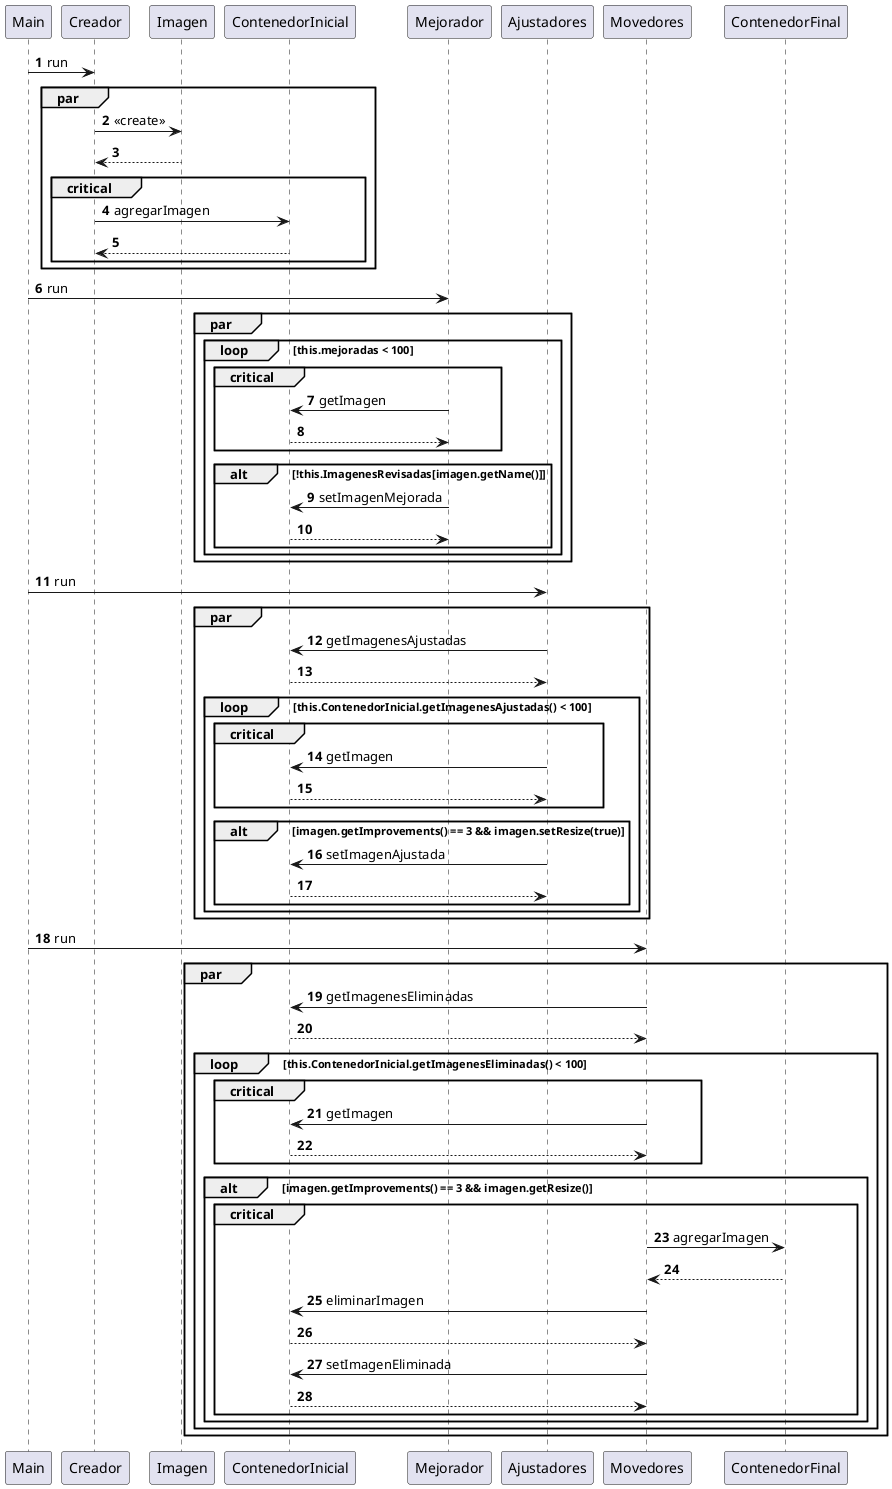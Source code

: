@startuml
'https://plantuml.com/sequence-diagram
'Diagrama de secuencia, se puede renderizar instalando el plugin PlantUML de IntelliJ

autonumber

Main -> Creador: run
par
Creador -> Imagen: <<create>>
Creador  <-- Imagen


critical
Creador -> ContenedorInicial : agregarImagen
Creador <-- ContenedorInicial
end critical

end par

Main -> Mejorador : run

par



loop this.mejoradas < 100
critical

Mejorador -> ContenedorInicial : getImagen

ContenedorInicial --> Mejorador

end critical

alt !this.ImagenesRevisadas[imagen.getName()]
Mejorador -> ContenedorInicial :setImagenMejorada
ContenedorInicial --> Mejorador

end alt
end loop

end par

Main -> Ajustadores : run
par
Ajustadores -> ContenedorInicial : getImagenesAjustadas
ContenedorInicial --> Ajustadores

loop this.ContenedorInicial.getImagenesAjustadas() < 100

critical

Ajustadores -> ContenedorInicial : getImagen
ContenedorInicial --> Ajustadores
end critical

alt imagen.getImprovements() == 3 && imagen.setResize(true)
Ajustadores  -> ContenedorInicial: setImagenAjustada
ContenedorInicial --> Ajustadores
end alt


end loop


end par

Main -> Movedores : run
par
Movedores -> ContenedorInicial: getImagenesEliminadas
ContenedorInicial --> Movedores

loop this.ContenedorInicial.getImagenesEliminadas() < 100

critical
Movedores -> ContenedorInicial : getImagen
ContenedorInicial --> Movedores
end critical

alt imagen.getImprovements() == 3 && imagen.getResize()

critical
Movedores -> ContenedorFinal : agregarImagen
ContenedorFinal --> Movedores
Movedores -> ContenedorInicial : eliminarImagen
ContenedorInicial --> Movedores
Movedores -> ContenedorInicial : setImagenEliminada
ContenedorInicial --> Movedores
end critical

end alt

end loop

end par

@enduml